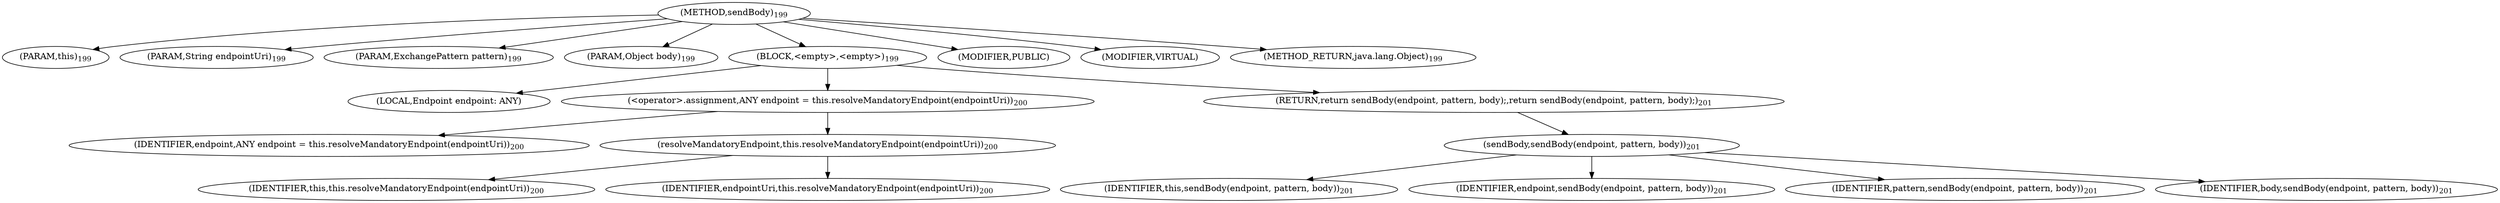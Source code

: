 digraph "sendBody" {  
"377" [label = <(METHOD,sendBody)<SUB>199</SUB>> ]
"32" [label = <(PARAM,this)<SUB>199</SUB>> ]
"378" [label = <(PARAM,String endpointUri)<SUB>199</SUB>> ]
"379" [label = <(PARAM,ExchangePattern pattern)<SUB>199</SUB>> ]
"380" [label = <(PARAM,Object body)<SUB>199</SUB>> ]
"381" [label = <(BLOCK,&lt;empty&gt;,&lt;empty&gt;)<SUB>199</SUB>> ]
"382" [label = <(LOCAL,Endpoint endpoint: ANY)> ]
"383" [label = <(&lt;operator&gt;.assignment,ANY endpoint = this.resolveMandatoryEndpoint(endpointUri))<SUB>200</SUB>> ]
"384" [label = <(IDENTIFIER,endpoint,ANY endpoint = this.resolveMandatoryEndpoint(endpointUri))<SUB>200</SUB>> ]
"385" [label = <(resolveMandatoryEndpoint,this.resolveMandatoryEndpoint(endpointUri))<SUB>200</SUB>> ]
"31" [label = <(IDENTIFIER,this,this.resolveMandatoryEndpoint(endpointUri))<SUB>200</SUB>> ]
"386" [label = <(IDENTIFIER,endpointUri,this.resolveMandatoryEndpoint(endpointUri))<SUB>200</SUB>> ]
"387" [label = <(RETURN,return sendBody(endpoint, pattern, body);,return sendBody(endpoint, pattern, body);)<SUB>201</SUB>> ]
"388" [label = <(sendBody,sendBody(endpoint, pattern, body))<SUB>201</SUB>> ]
"33" [label = <(IDENTIFIER,this,sendBody(endpoint, pattern, body))<SUB>201</SUB>> ]
"389" [label = <(IDENTIFIER,endpoint,sendBody(endpoint, pattern, body))<SUB>201</SUB>> ]
"390" [label = <(IDENTIFIER,pattern,sendBody(endpoint, pattern, body))<SUB>201</SUB>> ]
"391" [label = <(IDENTIFIER,body,sendBody(endpoint, pattern, body))<SUB>201</SUB>> ]
"392" [label = <(MODIFIER,PUBLIC)> ]
"393" [label = <(MODIFIER,VIRTUAL)> ]
"394" [label = <(METHOD_RETURN,java.lang.Object)<SUB>199</SUB>> ]
  "377" -> "32" 
  "377" -> "378" 
  "377" -> "379" 
  "377" -> "380" 
  "377" -> "381" 
  "377" -> "392" 
  "377" -> "393" 
  "377" -> "394" 
  "381" -> "382" 
  "381" -> "383" 
  "381" -> "387" 
  "383" -> "384" 
  "383" -> "385" 
  "385" -> "31" 
  "385" -> "386" 
  "387" -> "388" 
  "388" -> "33" 
  "388" -> "389" 
  "388" -> "390" 
  "388" -> "391" 
}
